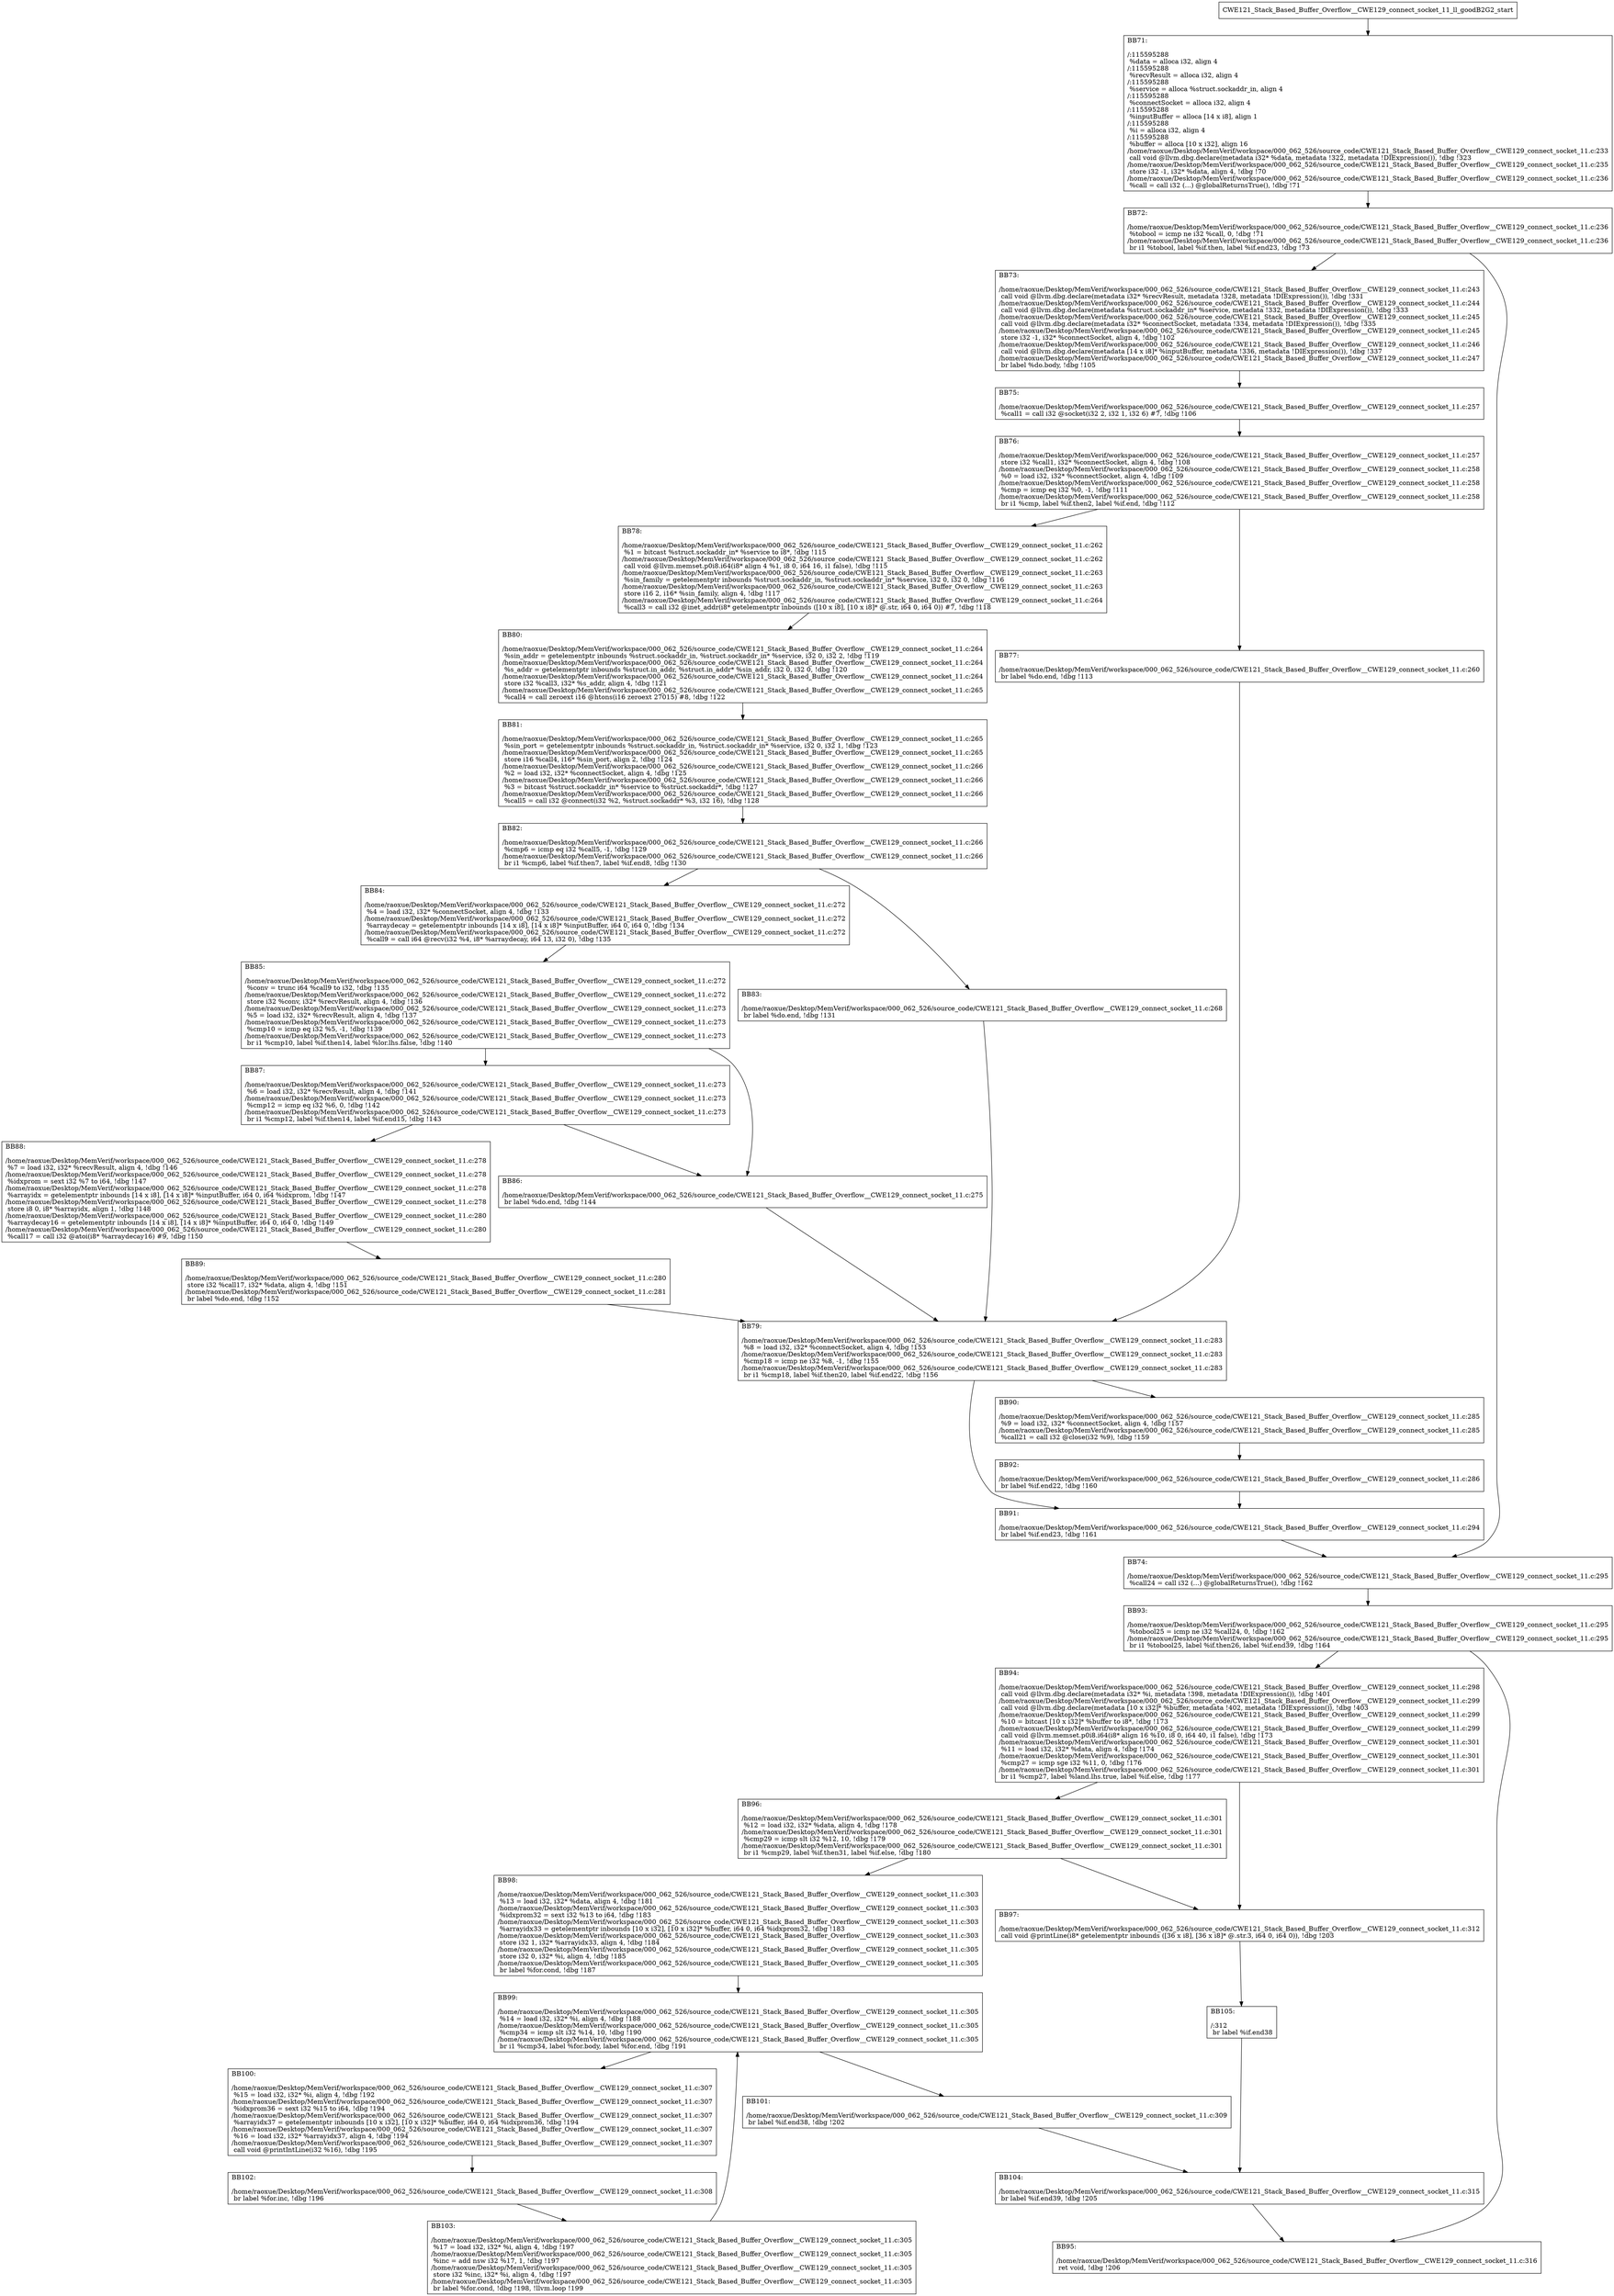 digraph "CFG for'CWE121_Stack_Based_Buffer_Overflow__CWE129_connect_socket_11_ll_goodB2G2' function" {
	BBCWE121_Stack_Based_Buffer_Overflow__CWE129_connect_socket_11_ll_goodB2G2_start[shape=record,label="{CWE121_Stack_Based_Buffer_Overflow__CWE129_connect_socket_11_ll_goodB2G2_start}"];
	BBCWE121_Stack_Based_Buffer_Overflow__CWE129_connect_socket_11_ll_goodB2G2_start-> CWE121_Stack_Based_Buffer_Overflow__CWE129_connect_socket_11_ll_goodB2G2BB71;
	CWE121_Stack_Based_Buffer_Overflow__CWE129_connect_socket_11_ll_goodB2G2BB71 [shape=record, label="{BB71:\l\l/:115595288\l
  %data = alloca i32, align 4\l
/:115595288\l
  %recvResult = alloca i32, align 4\l
/:115595288\l
  %service = alloca %struct.sockaddr_in, align 4\l
/:115595288\l
  %connectSocket = alloca i32, align 4\l
/:115595288\l
  %inputBuffer = alloca [14 x i8], align 1\l
/:115595288\l
  %i = alloca i32, align 4\l
/:115595288\l
  %buffer = alloca [10 x i32], align 16\l
/home/raoxue/Desktop/MemVerif/workspace/000_062_526/source_code/CWE121_Stack_Based_Buffer_Overflow__CWE129_connect_socket_11.c:233\l
  call void @llvm.dbg.declare(metadata i32* %data, metadata !322, metadata !DIExpression()), !dbg !323\l
/home/raoxue/Desktop/MemVerif/workspace/000_062_526/source_code/CWE121_Stack_Based_Buffer_Overflow__CWE129_connect_socket_11.c:235\l
  store i32 -1, i32* %data, align 4, !dbg !70\l
/home/raoxue/Desktop/MemVerif/workspace/000_062_526/source_code/CWE121_Stack_Based_Buffer_Overflow__CWE129_connect_socket_11.c:236\l
  %call = call i32 (...) @globalReturnsTrue(), !dbg !71\l
}"];
	CWE121_Stack_Based_Buffer_Overflow__CWE129_connect_socket_11_ll_goodB2G2BB71-> CWE121_Stack_Based_Buffer_Overflow__CWE129_connect_socket_11_ll_goodB2G2BB72;
	CWE121_Stack_Based_Buffer_Overflow__CWE129_connect_socket_11_ll_goodB2G2BB72 [shape=record, label="{BB72:\l\l/home/raoxue/Desktop/MemVerif/workspace/000_062_526/source_code/CWE121_Stack_Based_Buffer_Overflow__CWE129_connect_socket_11.c:236\l
  %tobool = icmp ne i32 %call, 0, !dbg !71\l
/home/raoxue/Desktop/MemVerif/workspace/000_062_526/source_code/CWE121_Stack_Based_Buffer_Overflow__CWE129_connect_socket_11.c:236\l
  br i1 %tobool, label %if.then, label %if.end23, !dbg !73\l
}"];
	CWE121_Stack_Based_Buffer_Overflow__CWE129_connect_socket_11_ll_goodB2G2BB72-> CWE121_Stack_Based_Buffer_Overflow__CWE129_connect_socket_11_ll_goodB2G2BB73;
	CWE121_Stack_Based_Buffer_Overflow__CWE129_connect_socket_11_ll_goodB2G2BB72-> CWE121_Stack_Based_Buffer_Overflow__CWE129_connect_socket_11_ll_goodB2G2BB74;
	CWE121_Stack_Based_Buffer_Overflow__CWE129_connect_socket_11_ll_goodB2G2BB73 [shape=record, label="{BB73:\l\l/home/raoxue/Desktop/MemVerif/workspace/000_062_526/source_code/CWE121_Stack_Based_Buffer_Overflow__CWE129_connect_socket_11.c:243\l
  call void @llvm.dbg.declare(metadata i32* %recvResult, metadata !328, metadata !DIExpression()), !dbg !331\l
/home/raoxue/Desktop/MemVerif/workspace/000_062_526/source_code/CWE121_Stack_Based_Buffer_Overflow__CWE129_connect_socket_11.c:244\l
  call void @llvm.dbg.declare(metadata %struct.sockaddr_in* %service, metadata !332, metadata !DIExpression()), !dbg !333\l
/home/raoxue/Desktop/MemVerif/workspace/000_062_526/source_code/CWE121_Stack_Based_Buffer_Overflow__CWE129_connect_socket_11.c:245\l
  call void @llvm.dbg.declare(metadata i32* %connectSocket, metadata !334, metadata !DIExpression()), !dbg !335\l
/home/raoxue/Desktop/MemVerif/workspace/000_062_526/source_code/CWE121_Stack_Based_Buffer_Overflow__CWE129_connect_socket_11.c:245\l
  store i32 -1, i32* %connectSocket, align 4, !dbg !102\l
/home/raoxue/Desktop/MemVerif/workspace/000_062_526/source_code/CWE121_Stack_Based_Buffer_Overflow__CWE129_connect_socket_11.c:246\l
  call void @llvm.dbg.declare(metadata [14 x i8]* %inputBuffer, metadata !336, metadata !DIExpression()), !dbg !337\l
/home/raoxue/Desktop/MemVerif/workspace/000_062_526/source_code/CWE121_Stack_Based_Buffer_Overflow__CWE129_connect_socket_11.c:247\l
  br label %do.body, !dbg !105\l
}"];
	CWE121_Stack_Based_Buffer_Overflow__CWE129_connect_socket_11_ll_goodB2G2BB73-> CWE121_Stack_Based_Buffer_Overflow__CWE129_connect_socket_11_ll_goodB2G2BB75;
	CWE121_Stack_Based_Buffer_Overflow__CWE129_connect_socket_11_ll_goodB2G2BB75 [shape=record, label="{BB75:\l\l/home/raoxue/Desktop/MemVerif/workspace/000_062_526/source_code/CWE121_Stack_Based_Buffer_Overflow__CWE129_connect_socket_11.c:257\l
  %call1 = call i32 @socket(i32 2, i32 1, i32 6) #7, !dbg !106\l
}"];
	CWE121_Stack_Based_Buffer_Overflow__CWE129_connect_socket_11_ll_goodB2G2BB75-> CWE121_Stack_Based_Buffer_Overflow__CWE129_connect_socket_11_ll_goodB2G2BB76;
	CWE121_Stack_Based_Buffer_Overflow__CWE129_connect_socket_11_ll_goodB2G2BB76 [shape=record, label="{BB76:\l\l/home/raoxue/Desktop/MemVerif/workspace/000_062_526/source_code/CWE121_Stack_Based_Buffer_Overflow__CWE129_connect_socket_11.c:257\l
  store i32 %call1, i32* %connectSocket, align 4, !dbg !108\l
/home/raoxue/Desktop/MemVerif/workspace/000_062_526/source_code/CWE121_Stack_Based_Buffer_Overflow__CWE129_connect_socket_11.c:258\l
  %0 = load i32, i32* %connectSocket, align 4, !dbg !109\l
/home/raoxue/Desktop/MemVerif/workspace/000_062_526/source_code/CWE121_Stack_Based_Buffer_Overflow__CWE129_connect_socket_11.c:258\l
  %cmp = icmp eq i32 %0, -1, !dbg !111\l
/home/raoxue/Desktop/MemVerif/workspace/000_062_526/source_code/CWE121_Stack_Based_Buffer_Overflow__CWE129_connect_socket_11.c:258\l
  br i1 %cmp, label %if.then2, label %if.end, !dbg !112\l
}"];
	CWE121_Stack_Based_Buffer_Overflow__CWE129_connect_socket_11_ll_goodB2G2BB76-> CWE121_Stack_Based_Buffer_Overflow__CWE129_connect_socket_11_ll_goodB2G2BB77;
	CWE121_Stack_Based_Buffer_Overflow__CWE129_connect_socket_11_ll_goodB2G2BB76-> CWE121_Stack_Based_Buffer_Overflow__CWE129_connect_socket_11_ll_goodB2G2BB78;
	CWE121_Stack_Based_Buffer_Overflow__CWE129_connect_socket_11_ll_goodB2G2BB77 [shape=record, label="{BB77:\l\l/home/raoxue/Desktop/MemVerif/workspace/000_062_526/source_code/CWE121_Stack_Based_Buffer_Overflow__CWE129_connect_socket_11.c:260\l
  br label %do.end, !dbg !113\l
}"];
	CWE121_Stack_Based_Buffer_Overflow__CWE129_connect_socket_11_ll_goodB2G2BB77-> CWE121_Stack_Based_Buffer_Overflow__CWE129_connect_socket_11_ll_goodB2G2BB79;
	CWE121_Stack_Based_Buffer_Overflow__CWE129_connect_socket_11_ll_goodB2G2BB78 [shape=record, label="{BB78:\l\l/home/raoxue/Desktop/MemVerif/workspace/000_062_526/source_code/CWE121_Stack_Based_Buffer_Overflow__CWE129_connect_socket_11.c:262\l
  %1 = bitcast %struct.sockaddr_in* %service to i8*, !dbg !115\l
/home/raoxue/Desktop/MemVerif/workspace/000_062_526/source_code/CWE121_Stack_Based_Buffer_Overflow__CWE129_connect_socket_11.c:262\l
  call void @llvm.memset.p0i8.i64(i8* align 4 %1, i8 0, i64 16, i1 false), !dbg !115\l
/home/raoxue/Desktop/MemVerif/workspace/000_062_526/source_code/CWE121_Stack_Based_Buffer_Overflow__CWE129_connect_socket_11.c:263\l
  %sin_family = getelementptr inbounds %struct.sockaddr_in, %struct.sockaddr_in* %service, i32 0, i32 0, !dbg !116\l
/home/raoxue/Desktop/MemVerif/workspace/000_062_526/source_code/CWE121_Stack_Based_Buffer_Overflow__CWE129_connect_socket_11.c:263\l
  store i16 2, i16* %sin_family, align 4, !dbg !117\l
/home/raoxue/Desktop/MemVerif/workspace/000_062_526/source_code/CWE121_Stack_Based_Buffer_Overflow__CWE129_connect_socket_11.c:264\l
  %call3 = call i32 @inet_addr(i8* getelementptr inbounds ([10 x i8], [10 x i8]* @.str, i64 0, i64 0)) #7, !dbg !118\l
}"];
	CWE121_Stack_Based_Buffer_Overflow__CWE129_connect_socket_11_ll_goodB2G2BB78-> CWE121_Stack_Based_Buffer_Overflow__CWE129_connect_socket_11_ll_goodB2G2BB80;
	CWE121_Stack_Based_Buffer_Overflow__CWE129_connect_socket_11_ll_goodB2G2BB80 [shape=record, label="{BB80:\l\l/home/raoxue/Desktop/MemVerif/workspace/000_062_526/source_code/CWE121_Stack_Based_Buffer_Overflow__CWE129_connect_socket_11.c:264\l
  %sin_addr = getelementptr inbounds %struct.sockaddr_in, %struct.sockaddr_in* %service, i32 0, i32 2, !dbg !119\l
/home/raoxue/Desktop/MemVerif/workspace/000_062_526/source_code/CWE121_Stack_Based_Buffer_Overflow__CWE129_connect_socket_11.c:264\l
  %s_addr = getelementptr inbounds %struct.in_addr, %struct.in_addr* %sin_addr, i32 0, i32 0, !dbg !120\l
/home/raoxue/Desktop/MemVerif/workspace/000_062_526/source_code/CWE121_Stack_Based_Buffer_Overflow__CWE129_connect_socket_11.c:264\l
  store i32 %call3, i32* %s_addr, align 4, !dbg !121\l
/home/raoxue/Desktop/MemVerif/workspace/000_062_526/source_code/CWE121_Stack_Based_Buffer_Overflow__CWE129_connect_socket_11.c:265\l
  %call4 = call zeroext i16 @htons(i16 zeroext 27015) #8, !dbg !122\l
}"];
	CWE121_Stack_Based_Buffer_Overflow__CWE129_connect_socket_11_ll_goodB2G2BB80-> CWE121_Stack_Based_Buffer_Overflow__CWE129_connect_socket_11_ll_goodB2G2BB81;
	CWE121_Stack_Based_Buffer_Overflow__CWE129_connect_socket_11_ll_goodB2G2BB81 [shape=record, label="{BB81:\l\l/home/raoxue/Desktop/MemVerif/workspace/000_062_526/source_code/CWE121_Stack_Based_Buffer_Overflow__CWE129_connect_socket_11.c:265\l
  %sin_port = getelementptr inbounds %struct.sockaddr_in, %struct.sockaddr_in* %service, i32 0, i32 1, !dbg !123\l
/home/raoxue/Desktop/MemVerif/workspace/000_062_526/source_code/CWE121_Stack_Based_Buffer_Overflow__CWE129_connect_socket_11.c:265\l
  store i16 %call4, i16* %sin_port, align 2, !dbg !124\l
/home/raoxue/Desktop/MemVerif/workspace/000_062_526/source_code/CWE121_Stack_Based_Buffer_Overflow__CWE129_connect_socket_11.c:266\l
  %2 = load i32, i32* %connectSocket, align 4, !dbg !125\l
/home/raoxue/Desktop/MemVerif/workspace/000_062_526/source_code/CWE121_Stack_Based_Buffer_Overflow__CWE129_connect_socket_11.c:266\l
  %3 = bitcast %struct.sockaddr_in* %service to %struct.sockaddr*, !dbg !127\l
/home/raoxue/Desktop/MemVerif/workspace/000_062_526/source_code/CWE121_Stack_Based_Buffer_Overflow__CWE129_connect_socket_11.c:266\l
  %call5 = call i32 @connect(i32 %2, %struct.sockaddr* %3, i32 16), !dbg !128\l
}"];
	CWE121_Stack_Based_Buffer_Overflow__CWE129_connect_socket_11_ll_goodB2G2BB81-> CWE121_Stack_Based_Buffer_Overflow__CWE129_connect_socket_11_ll_goodB2G2BB82;
	CWE121_Stack_Based_Buffer_Overflow__CWE129_connect_socket_11_ll_goodB2G2BB82 [shape=record, label="{BB82:\l\l/home/raoxue/Desktop/MemVerif/workspace/000_062_526/source_code/CWE121_Stack_Based_Buffer_Overflow__CWE129_connect_socket_11.c:266\l
  %cmp6 = icmp eq i32 %call5, -1, !dbg !129\l
/home/raoxue/Desktop/MemVerif/workspace/000_062_526/source_code/CWE121_Stack_Based_Buffer_Overflow__CWE129_connect_socket_11.c:266\l
  br i1 %cmp6, label %if.then7, label %if.end8, !dbg !130\l
}"];
	CWE121_Stack_Based_Buffer_Overflow__CWE129_connect_socket_11_ll_goodB2G2BB82-> CWE121_Stack_Based_Buffer_Overflow__CWE129_connect_socket_11_ll_goodB2G2BB83;
	CWE121_Stack_Based_Buffer_Overflow__CWE129_connect_socket_11_ll_goodB2G2BB82-> CWE121_Stack_Based_Buffer_Overflow__CWE129_connect_socket_11_ll_goodB2G2BB84;
	CWE121_Stack_Based_Buffer_Overflow__CWE129_connect_socket_11_ll_goodB2G2BB83 [shape=record, label="{BB83:\l\l/home/raoxue/Desktop/MemVerif/workspace/000_062_526/source_code/CWE121_Stack_Based_Buffer_Overflow__CWE129_connect_socket_11.c:268\l
  br label %do.end, !dbg !131\l
}"];
	CWE121_Stack_Based_Buffer_Overflow__CWE129_connect_socket_11_ll_goodB2G2BB83-> CWE121_Stack_Based_Buffer_Overflow__CWE129_connect_socket_11_ll_goodB2G2BB79;
	CWE121_Stack_Based_Buffer_Overflow__CWE129_connect_socket_11_ll_goodB2G2BB84 [shape=record, label="{BB84:\l\l/home/raoxue/Desktop/MemVerif/workspace/000_062_526/source_code/CWE121_Stack_Based_Buffer_Overflow__CWE129_connect_socket_11.c:272\l
  %4 = load i32, i32* %connectSocket, align 4, !dbg !133\l
/home/raoxue/Desktop/MemVerif/workspace/000_062_526/source_code/CWE121_Stack_Based_Buffer_Overflow__CWE129_connect_socket_11.c:272\l
  %arraydecay = getelementptr inbounds [14 x i8], [14 x i8]* %inputBuffer, i64 0, i64 0, !dbg !134\l
/home/raoxue/Desktop/MemVerif/workspace/000_062_526/source_code/CWE121_Stack_Based_Buffer_Overflow__CWE129_connect_socket_11.c:272\l
  %call9 = call i64 @recv(i32 %4, i8* %arraydecay, i64 13, i32 0), !dbg !135\l
}"];
	CWE121_Stack_Based_Buffer_Overflow__CWE129_connect_socket_11_ll_goodB2G2BB84-> CWE121_Stack_Based_Buffer_Overflow__CWE129_connect_socket_11_ll_goodB2G2BB85;
	CWE121_Stack_Based_Buffer_Overflow__CWE129_connect_socket_11_ll_goodB2G2BB85 [shape=record, label="{BB85:\l\l/home/raoxue/Desktop/MemVerif/workspace/000_062_526/source_code/CWE121_Stack_Based_Buffer_Overflow__CWE129_connect_socket_11.c:272\l
  %conv = trunc i64 %call9 to i32, !dbg !135\l
/home/raoxue/Desktop/MemVerif/workspace/000_062_526/source_code/CWE121_Stack_Based_Buffer_Overflow__CWE129_connect_socket_11.c:272\l
  store i32 %conv, i32* %recvResult, align 4, !dbg !136\l
/home/raoxue/Desktop/MemVerif/workspace/000_062_526/source_code/CWE121_Stack_Based_Buffer_Overflow__CWE129_connect_socket_11.c:273\l
  %5 = load i32, i32* %recvResult, align 4, !dbg !137\l
/home/raoxue/Desktop/MemVerif/workspace/000_062_526/source_code/CWE121_Stack_Based_Buffer_Overflow__CWE129_connect_socket_11.c:273\l
  %cmp10 = icmp eq i32 %5, -1, !dbg !139\l
/home/raoxue/Desktop/MemVerif/workspace/000_062_526/source_code/CWE121_Stack_Based_Buffer_Overflow__CWE129_connect_socket_11.c:273\l
  br i1 %cmp10, label %if.then14, label %lor.lhs.false, !dbg !140\l
}"];
	CWE121_Stack_Based_Buffer_Overflow__CWE129_connect_socket_11_ll_goodB2G2BB85-> CWE121_Stack_Based_Buffer_Overflow__CWE129_connect_socket_11_ll_goodB2G2BB86;
	CWE121_Stack_Based_Buffer_Overflow__CWE129_connect_socket_11_ll_goodB2G2BB85-> CWE121_Stack_Based_Buffer_Overflow__CWE129_connect_socket_11_ll_goodB2G2BB87;
	CWE121_Stack_Based_Buffer_Overflow__CWE129_connect_socket_11_ll_goodB2G2BB87 [shape=record, label="{BB87:\l\l/home/raoxue/Desktop/MemVerif/workspace/000_062_526/source_code/CWE121_Stack_Based_Buffer_Overflow__CWE129_connect_socket_11.c:273\l
  %6 = load i32, i32* %recvResult, align 4, !dbg !141\l
/home/raoxue/Desktop/MemVerif/workspace/000_062_526/source_code/CWE121_Stack_Based_Buffer_Overflow__CWE129_connect_socket_11.c:273\l
  %cmp12 = icmp eq i32 %6, 0, !dbg !142\l
/home/raoxue/Desktop/MemVerif/workspace/000_062_526/source_code/CWE121_Stack_Based_Buffer_Overflow__CWE129_connect_socket_11.c:273\l
  br i1 %cmp12, label %if.then14, label %if.end15, !dbg !143\l
}"];
	CWE121_Stack_Based_Buffer_Overflow__CWE129_connect_socket_11_ll_goodB2G2BB87-> CWE121_Stack_Based_Buffer_Overflow__CWE129_connect_socket_11_ll_goodB2G2BB86;
	CWE121_Stack_Based_Buffer_Overflow__CWE129_connect_socket_11_ll_goodB2G2BB87-> CWE121_Stack_Based_Buffer_Overflow__CWE129_connect_socket_11_ll_goodB2G2BB88;
	CWE121_Stack_Based_Buffer_Overflow__CWE129_connect_socket_11_ll_goodB2G2BB86 [shape=record, label="{BB86:\l\l/home/raoxue/Desktop/MemVerif/workspace/000_062_526/source_code/CWE121_Stack_Based_Buffer_Overflow__CWE129_connect_socket_11.c:275\l
  br label %do.end, !dbg !144\l
}"];
	CWE121_Stack_Based_Buffer_Overflow__CWE129_connect_socket_11_ll_goodB2G2BB86-> CWE121_Stack_Based_Buffer_Overflow__CWE129_connect_socket_11_ll_goodB2G2BB79;
	CWE121_Stack_Based_Buffer_Overflow__CWE129_connect_socket_11_ll_goodB2G2BB88 [shape=record, label="{BB88:\l\l/home/raoxue/Desktop/MemVerif/workspace/000_062_526/source_code/CWE121_Stack_Based_Buffer_Overflow__CWE129_connect_socket_11.c:278\l
  %7 = load i32, i32* %recvResult, align 4, !dbg !146\l
/home/raoxue/Desktop/MemVerif/workspace/000_062_526/source_code/CWE121_Stack_Based_Buffer_Overflow__CWE129_connect_socket_11.c:278\l
  %idxprom = sext i32 %7 to i64, !dbg !147\l
/home/raoxue/Desktop/MemVerif/workspace/000_062_526/source_code/CWE121_Stack_Based_Buffer_Overflow__CWE129_connect_socket_11.c:278\l
  %arrayidx = getelementptr inbounds [14 x i8], [14 x i8]* %inputBuffer, i64 0, i64 %idxprom, !dbg !147\l
/home/raoxue/Desktop/MemVerif/workspace/000_062_526/source_code/CWE121_Stack_Based_Buffer_Overflow__CWE129_connect_socket_11.c:278\l
  store i8 0, i8* %arrayidx, align 1, !dbg !148\l
/home/raoxue/Desktop/MemVerif/workspace/000_062_526/source_code/CWE121_Stack_Based_Buffer_Overflow__CWE129_connect_socket_11.c:280\l
  %arraydecay16 = getelementptr inbounds [14 x i8], [14 x i8]* %inputBuffer, i64 0, i64 0, !dbg !149\l
/home/raoxue/Desktop/MemVerif/workspace/000_062_526/source_code/CWE121_Stack_Based_Buffer_Overflow__CWE129_connect_socket_11.c:280\l
  %call17 = call i32 @atoi(i8* %arraydecay16) #9, !dbg !150\l
}"];
	CWE121_Stack_Based_Buffer_Overflow__CWE129_connect_socket_11_ll_goodB2G2BB88-> CWE121_Stack_Based_Buffer_Overflow__CWE129_connect_socket_11_ll_goodB2G2BB89;
	CWE121_Stack_Based_Buffer_Overflow__CWE129_connect_socket_11_ll_goodB2G2BB89 [shape=record, label="{BB89:\l\l/home/raoxue/Desktop/MemVerif/workspace/000_062_526/source_code/CWE121_Stack_Based_Buffer_Overflow__CWE129_connect_socket_11.c:280\l
  store i32 %call17, i32* %data, align 4, !dbg !151\l
/home/raoxue/Desktop/MemVerif/workspace/000_062_526/source_code/CWE121_Stack_Based_Buffer_Overflow__CWE129_connect_socket_11.c:281\l
  br label %do.end, !dbg !152\l
}"];
	CWE121_Stack_Based_Buffer_Overflow__CWE129_connect_socket_11_ll_goodB2G2BB89-> CWE121_Stack_Based_Buffer_Overflow__CWE129_connect_socket_11_ll_goodB2G2BB79;
	CWE121_Stack_Based_Buffer_Overflow__CWE129_connect_socket_11_ll_goodB2G2BB79 [shape=record, label="{BB79:\l\l/home/raoxue/Desktop/MemVerif/workspace/000_062_526/source_code/CWE121_Stack_Based_Buffer_Overflow__CWE129_connect_socket_11.c:283\l
  %8 = load i32, i32* %connectSocket, align 4, !dbg !153\l
/home/raoxue/Desktop/MemVerif/workspace/000_062_526/source_code/CWE121_Stack_Based_Buffer_Overflow__CWE129_connect_socket_11.c:283\l
  %cmp18 = icmp ne i32 %8, -1, !dbg !155\l
/home/raoxue/Desktop/MemVerif/workspace/000_062_526/source_code/CWE121_Stack_Based_Buffer_Overflow__CWE129_connect_socket_11.c:283\l
  br i1 %cmp18, label %if.then20, label %if.end22, !dbg !156\l
}"];
	CWE121_Stack_Based_Buffer_Overflow__CWE129_connect_socket_11_ll_goodB2G2BB79-> CWE121_Stack_Based_Buffer_Overflow__CWE129_connect_socket_11_ll_goodB2G2BB90;
	CWE121_Stack_Based_Buffer_Overflow__CWE129_connect_socket_11_ll_goodB2G2BB79-> CWE121_Stack_Based_Buffer_Overflow__CWE129_connect_socket_11_ll_goodB2G2BB91;
	CWE121_Stack_Based_Buffer_Overflow__CWE129_connect_socket_11_ll_goodB2G2BB90 [shape=record, label="{BB90:\l\l/home/raoxue/Desktop/MemVerif/workspace/000_062_526/source_code/CWE121_Stack_Based_Buffer_Overflow__CWE129_connect_socket_11.c:285\l
  %9 = load i32, i32* %connectSocket, align 4, !dbg !157\l
/home/raoxue/Desktop/MemVerif/workspace/000_062_526/source_code/CWE121_Stack_Based_Buffer_Overflow__CWE129_connect_socket_11.c:285\l
  %call21 = call i32 @close(i32 %9), !dbg !159\l
}"];
	CWE121_Stack_Based_Buffer_Overflow__CWE129_connect_socket_11_ll_goodB2G2BB90-> CWE121_Stack_Based_Buffer_Overflow__CWE129_connect_socket_11_ll_goodB2G2BB92;
	CWE121_Stack_Based_Buffer_Overflow__CWE129_connect_socket_11_ll_goodB2G2BB92 [shape=record, label="{BB92:\l\l/home/raoxue/Desktop/MemVerif/workspace/000_062_526/source_code/CWE121_Stack_Based_Buffer_Overflow__CWE129_connect_socket_11.c:286\l
  br label %if.end22, !dbg !160\l
}"];
	CWE121_Stack_Based_Buffer_Overflow__CWE129_connect_socket_11_ll_goodB2G2BB92-> CWE121_Stack_Based_Buffer_Overflow__CWE129_connect_socket_11_ll_goodB2G2BB91;
	CWE121_Stack_Based_Buffer_Overflow__CWE129_connect_socket_11_ll_goodB2G2BB91 [shape=record, label="{BB91:\l\l/home/raoxue/Desktop/MemVerif/workspace/000_062_526/source_code/CWE121_Stack_Based_Buffer_Overflow__CWE129_connect_socket_11.c:294\l
  br label %if.end23, !dbg !161\l
}"];
	CWE121_Stack_Based_Buffer_Overflow__CWE129_connect_socket_11_ll_goodB2G2BB91-> CWE121_Stack_Based_Buffer_Overflow__CWE129_connect_socket_11_ll_goodB2G2BB74;
	CWE121_Stack_Based_Buffer_Overflow__CWE129_connect_socket_11_ll_goodB2G2BB74 [shape=record, label="{BB74:\l\l/home/raoxue/Desktop/MemVerif/workspace/000_062_526/source_code/CWE121_Stack_Based_Buffer_Overflow__CWE129_connect_socket_11.c:295\l
  %call24 = call i32 (...) @globalReturnsTrue(), !dbg !162\l
}"];
	CWE121_Stack_Based_Buffer_Overflow__CWE129_connect_socket_11_ll_goodB2G2BB74-> CWE121_Stack_Based_Buffer_Overflow__CWE129_connect_socket_11_ll_goodB2G2BB93;
	CWE121_Stack_Based_Buffer_Overflow__CWE129_connect_socket_11_ll_goodB2G2BB93 [shape=record, label="{BB93:\l\l/home/raoxue/Desktop/MemVerif/workspace/000_062_526/source_code/CWE121_Stack_Based_Buffer_Overflow__CWE129_connect_socket_11.c:295\l
  %tobool25 = icmp ne i32 %call24, 0, !dbg !162\l
/home/raoxue/Desktop/MemVerif/workspace/000_062_526/source_code/CWE121_Stack_Based_Buffer_Overflow__CWE129_connect_socket_11.c:295\l
  br i1 %tobool25, label %if.then26, label %if.end39, !dbg !164\l
}"];
	CWE121_Stack_Based_Buffer_Overflow__CWE129_connect_socket_11_ll_goodB2G2BB93-> CWE121_Stack_Based_Buffer_Overflow__CWE129_connect_socket_11_ll_goodB2G2BB94;
	CWE121_Stack_Based_Buffer_Overflow__CWE129_connect_socket_11_ll_goodB2G2BB93-> CWE121_Stack_Based_Buffer_Overflow__CWE129_connect_socket_11_ll_goodB2G2BB95;
	CWE121_Stack_Based_Buffer_Overflow__CWE129_connect_socket_11_ll_goodB2G2BB94 [shape=record, label="{BB94:\l\l/home/raoxue/Desktop/MemVerif/workspace/000_062_526/source_code/CWE121_Stack_Based_Buffer_Overflow__CWE129_connect_socket_11.c:298\l
  call void @llvm.dbg.declare(metadata i32* %i, metadata !398, metadata !DIExpression()), !dbg !401\l
/home/raoxue/Desktop/MemVerif/workspace/000_062_526/source_code/CWE121_Stack_Based_Buffer_Overflow__CWE129_connect_socket_11.c:299\l
  call void @llvm.dbg.declare(metadata [10 x i32]* %buffer, metadata !402, metadata !DIExpression()), !dbg !403\l
/home/raoxue/Desktop/MemVerif/workspace/000_062_526/source_code/CWE121_Stack_Based_Buffer_Overflow__CWE129_connect_socket_11.c:299\l
  %10 = bitcast [10 x i32]* %buffer to i8*, !dbg !173\l
/home/raoxue/Desktop/MemVerif/workspace/000_062_526/source_code/CWE121_Stack_Based_Buffer_Overflow__CWE129_connect_socket_11.c:299\l
  call void @llvm.memset.p0i8.i64(i8* align 16 %10, i8 0, i64 40, i1 false), !dbg !173\l
/home/raoxue/Desktop/MemVerif/workspace/000_062_526/source_code/CWE121_Stack_Based_Buffer_Overflow__CWE129_connect_socket_11.c:301\l
  %11 = load i32, i32* %data, align 4, !dbg !174\l
/home/raoxue/Desktop/MemVerif/workspace/000_062_526/source_code/CWE121_Stack_Based_Buffer_Overflow__CWE129_connect_socket_11.c:301\l
  %cmp27 = icmp sge i32 %11, 0, !dbg !176\l
/home/raoxue/Desktop/MemVerif/workspace/000_062_526/source_code/CWE121_Stack_Based_Buffer_Overflow__CWE129_connect_socket_11.c:301\l
  br i1 %cmp27, label %land.lhs.true, label %if.else, !dbg !177\l
}"];
	CWE121_Stack_Based_Buffer_Overflow__CWE129_connect_socket_11_ll_goodB2G2BB94-> CWE121_Stack_Based_Buffer_Overflow__CWE129_connect_socket_11_ll_goodB2G2BB96;
	CWE121_Stack_Based_Buffer_Overflow__CWE129_connect_socket_11_ll_goodB2G2BB94-> CWE121_Stack_Based_Buffer_Overflow__CWE129_connect_socket_11_ll_goodB2G2BB97;
	CWE121_Stack_Based_Buffer_Overflow__CWE129_connect_socket_11_ll_goodB2G2BB96 [shape=record, label="{BB96:\l\l/home/raoxue/Desktop/MemVerif/workspace/000_062_526/source_code/CWE121_Stack_Based_Buffer_Overflow__CWE129_connect_socket_11.c:301\l
  %12 = load i32, i32* %data, align 4, !dbg !178\l
/home/raoxue/Desktop/MemVerif/workspace/000_062_526/source_code/CWE121_Stack_Based_Buffer_Overflow__CWE129_connect_socket_11.c:301\l
  %cmp29 = icmp slt i32 %12, 10, !dbg !179\l
/home/raoxue/Desktop/MemVerif/workspace/000_062_526/source_code/CWE121_Stack_Based_Buffer_Overflow__CWE129_connect_socket_11.c:301\l
  br i1 %cmp29, label %if.then31, label %if.else, !dbg !180\l
}"];
	CWE121_Stack_Based_Buffer_Overflow__CWE129_connect_socket_11_ll_goodB2G2BB96-> CWE121_Stack_Based_Buffer_Overflow__CWE129_connect_socket_11_ll_goodB2G2BB98;
	CWE121_Stack_Based_Buffer_Overflow__CWE129_connect_socket_11_ll_goodB2G2BB96-> CWE121_Stack_Based_Buffer_Overflow__CWE129_connect_socket_11_ll_goodB2G2BB97;
	CWE121_Stack_Based_Buffer_Overflow__CWE129_connect_socket_11_ll_goodB2G2BB98 [shape=record, label="{BB98:\l\l/home/raoxue/Desktop/MemVerif/workspace/000_062_526/source_code/CWE121_Stack_Based_Buffer_Overflow__CWE129_connect_socket_11.c:303\l
  %13 = load i32, i32* %data, align 4, !dbg !181\l
/home/raoxue/Desktop/MemVerif/workspace/000_062_526/source_code/CWE121_Stack_Based_Buffer_Overflow__CWE129_connect_socket_11.c:303\l
  %idxprom32 = sext i32 %13 to i64, !dbg !183\l
/home/raoxue/Desktop/MemVerif/workspace/000_062_526/source_code/CWE121_Stack_Based_Buffer_Overflow__CWE129_connect_socket_11.c:303\l
  %arrayidx33 = getelementptr inbounds [10 x i32], [10 x i32]* %buffer, i64 0, i64 %idxprom32, !dbg !183\l
/home/raoxue/Desktop/MemVerif/workspace/000_062_526/source_code/CWE121_Stack_Based_Buffer_Overflow__CWE129_connect_socket_11.c:303\l
  store i32 1, i32* %arrayidx33, align 4, !dbg !184\l
/home/raoxue/Desktop/MemVerif/workspace/000_062_526/source_code/CWE121_Stack_Based_Buffer_Overflow__CWE129_connect_socket_11.c:305\l
  store i32 0, i32* %i, align 4, !dbg !185\l
/home/raoxue/Desktop/MemVerif/workspace/000_062_526/source_code/CWE121_Stack_Based_Buffer_Overflow__CWE129_connect_socket_11.c:305\l
  br label %for.cond, !dbg !187\l
}"];
	CWE121_Stack_Based_Buffer_Overflow__CWE129_connect_socket_11_ll_goodB2G2BB98-> CWE121_Stack_Based_Buffer_Overflow__CWE129_connect_socket_11_ll_goodB2G2BB99;
	CWE121_Stack_Based_Buffer_Overflow__CWE129_connect_socket_11_ll_goodB2G2BB99 [shape=record, label="{BB99:\l\l/home/raoxue/Desktop/MemVerif/workspace/000_062_526/source_code/CWE121_Stack_Based_Buffer_Overflow__CWE129_connect_socket_11.c:305\l
  %14 = load i32, i32* %i, align 4, !dbg !188\l
/home/raoxue/Desktop/MemVerif/workspace/000_062_526/source_code/CWE121_Stack_Based_Buffer_Overflow__CWE129_connect_socket_11.c:305\l
  %cmp34 = icmp slt i32 %14, 10, !dbg !190\l
/home/raoxue/Desktop/MemVerif/workspace/000_062_526/source_code/CWE121_Stack_Based_Buffer_Overflow__CWE129_connect_socket_11.c:305\l
  br i1 %cmp34, label %for.body, label %for.end, !dbg !191\l
}"];
	CWE121_Stack_Based_Buffer_Overflow__CWE129_connect_socket_11_ll_goodB2G2BB99-> CWE121_Stack_Based_Buffer_Overflow__CWE129_connect_socket_11_ll_goodB2G2BB100;
	CWE121_Stack_Based_Buffer_Overflow__CWE129_connect_socket_11_ll_goodB2G2BB99-> CWE121_Stack_Based_Buffer_Overflow__CWE129_connect_socket_11_ll_goodB2G2BB101;
	CWE121_Stack_Based_Buffer_Overflow__CWE129_connect_socket_11_ll_goodB2G2BB100 [shape=record, label="{BB100:\l\l/home/raoxue/Desktop/MemVerif/workspace/000_062_526/source_code/CWE121_Stack_Based_Buffer_Overflow__CWE129_connect_socket_11.c:307\l
  %15 = load i32, i32* %i, align 4, !dbg !192\l
/home/raoxue/Desktop/MemVerif/workspace/000_062_526/source_code/CWE121_Stack_Based_Buffer_Overflow__CWE129_connect_socket_11.c:307\l
  %idxprom36 = sext i32 %15 to i64, !dbg !194\l
/home/raoxue/Desktop/MemVerif/workspace/000_062_526/source_code/CWE121_Stack_Based_Buffer_Overflow__CWE129_connect_socket_11.c:307\l
  %arrayidx37 = getelementptr inbounds [10 x i32], [10 x i32]* %buffer, i64 0, i64 %idxprom36, !dbg !194\l
/home/raoxue/Desktop/MemVerif/workspace/000_062_526/source_code/CWE121_Stack_Based_Buffer_Overflow__CWE129_connect_socket_11.c:307\l
  %16 = load i32, i32* %arrayidx37, align 4, !dbg !194\l
/home/raoxue/Desktop/MemVerif/workspace/000_062_526/source_code/CWE121_Stack_Based_Buffer_Overflow__CWE129_connect_socket_11.c:307\l
  call void @printIntLine(i32 %16), !dbg !195\l
}"];
	CWE121_Stack_Based_Buffer_Overflow__CWE129_connect_socket_11_ll_goodB2G2BB100-> CWE121_Stack_Based_Buffer_Overflow__CWE129_connect_socket_11_ll_goodB2G2BB102;
	CWE121_Stack_Based_Buffer_Overflow__CWE129_connect_socket_11_ll_goodB2G2BB102 [shape=record, label="{BB102:\l\l/home/raoxue/Desktop/MemVerif/workspace/000_062_526/source_code/CWE121_Stack_Based_Buffer_Overflow__CWE129_connect_socket_11.c:308\l
  br label %for.inc, !dbg !196\l
}"];
	CWE121_Stack_Based_Buffer_Overflow__CWE129_connect_socket_11_ll_goodB2G2BB102-> CWE121_Stack_Based_Buffer_Overflow__CWE129_connect_socket_11_ll_goodB2G2BB103;
	CWE121_Stack_Based_Buffer_Overflow__CWE129_connect_socket_11_ll_goodB2G2BB103 [shape=record, label="{BB103:\l\l/home/raoxue/Desktop/MemVerif/workspace/000_062_526/source_code/CWE121_Stack_Based_Buffer_Overflow__CWE129_connect_socket_11.c:305\l
  %17 = load i32, i32* %i, align 4, !dbg !197\l
/home/raoxue/Desktop/MemVerif/workspace/000_062_526/source_code/CWE121_Stack_Based_Buffer_Overflow__CWE129_connect_socket_11.c:305\l
  %inc = add nsw i32 %17, 1, !dbg !197\l
/home/raoxue/Desktop/MemVerif/workspace/000_062_526/source_code/CWE121_Stack_Based_Buffer_Overflow__CWE129_connect_socket_11.c:305\l
  store i32 %inc, i32* %i, align 4, !dbg !197\l
/home/raoxue/Desktop/MemVerif/workspace/000_062_526/source_code/CWE121_Stack_Based_Buffer_Overflow__CWE129_connect_socket_11.c:305\l
  br label %for.cond, !dbg !198, !llvm.loop !199\l
}"];
	CWE121_Stack_Based_Buffer_Overflow__CWE129_connect_socket_11_ll_goodB2G2BB103-> CWE121_Stack_Based_Buffer_Overflow__CWE129_connect_socket_11_ll_goodB2G2BB99;
	CWE121_Stack_Based_Buffer_Overflow__CWE129_connect_socket_11_ll_goodB2G2BB101 [shape=record, label="{BB101:\l\l/home/raoxue/Desktop/MemVerif/workspace/000_062_526/source_code/CWE121_Stack_Based_Buffer_Overflow__CWE129_connect_socket_11.c:309\l
  br label %if.end38, !dbg !202\l
}"];
	CWE121_Stack_Based_Buffer_Overflow__CWE129_connect_socket_11_ll_goodB2G2BB101-> CWE121_Stack_Based_Buffer_Overflow__CWE129_connect_socket_11_ll_goodB2G2BB104;
	CWE121_Stack_Based_Buffer_Overflow__CWE129_connect_socket_11_ll_goodB2G2BB97 [shape=record, label="{BB97:\l\l/home/raoxue/Desktop/MemVerif/workspace/000_062_526/source_code/CWE121_Stack_Based_Buffer_Overflow__CWE129_connect_socket_11.c:312\l
  call void @printLine(i8* getelementptr inbounds ([36 x i8], [36 x i8]* @.str.3, i64 0, i64 0)), !dbg !203\l
}"];
	CWE121_Stack_Based_Buffer_Overflow__CWE129_connect_socket_11_ll_goodB2G2BB97-> CWE121_Stack_Based_Buffer_Overflow__CWE129_connect_socket_11_ll_goodB2G2BB105;
	CWE121_Stack_Based_Buffer_Overflow__CWE129_connect_socket_11_ll_goodB2G2BB105 [shape=record, label="{BB105:\l\l/:312\l
  br label %if.end38\l
}"];
	CWE121_Stack_Based_Buffer_Overflow__CWE129_connect_socket_11_ll_goodB2G2BB105-> CWE121_Stack_Based_Buffer_Overflow__CWE129_connect_socket_11_ll_goodB2G2BB104;
	CWE121_Stack_Based_Buffer_Overflow__CWE129_connect_socket_11_ll_goodB2G2BB104 [shape=record, label="{BB104:\l\l/home/raoxue/Desktop/MemVerif/workspace/000_062_526/source_code/CWE121_Stack_Based_Buffer_Overflow__CWE129_connect_socket_11.c:315\l
  br label %if.end39, !dbg !205\l
}"];
	CWE121_Stack_Based_Buffer_Overflow__CWE129_connect_socket_11_ll_goodB2G2BB104-> CWE121_Stack_Based_Buffer_Overflow__CWE129_connect_socket_11_ll_goodB2G2BB95;
	CWE121_Stack_Based_Buffer_Overflow__CWE129_connect_socket_11_ll_goodB2G2BB95 [shape=record, label="{BB95:\l\l/home/raoxue/Desktop/MemVerif/workspace/000_062_526/source_code/CWE121_Stack_Based_Buffer_Overflow__CWE129_connect_socket_11.c:316\l
  ret void, !dbg !206\l
}"];
}

